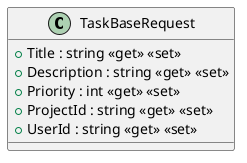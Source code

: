 @startuml
class TaskBaseRequest {
    + Title : string <<get>> <<set>>
    + Description : string <<get>> <<set>>
    + Priority : int <<get>> <<set>>
    + ProjectId : string <<get>> <<set>>
    + UserId : string <<get>> <<set>>
}
@enduml
